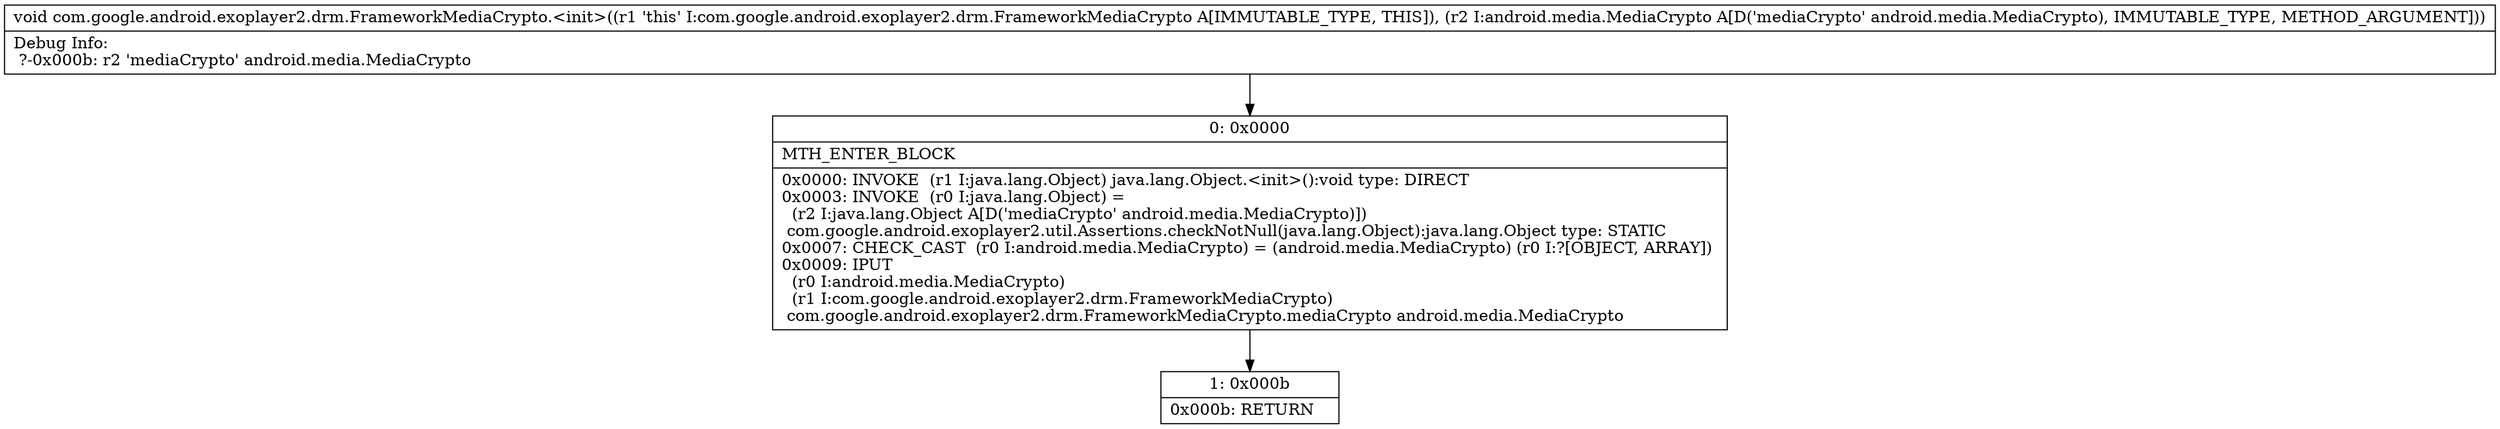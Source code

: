 digraph "CFG forcom.google.android.exoplayer2.drm.FrameworkMediaCrypto.\<init\>(Landroid\/media\/MediaCrypto;)V" {
Node_0 [shape=record,label="{0\:\ 0x0000|MTH_ENTER_BLOCK\l|0x0000: INVOKE  (r1 I:java.lang.Object) java.lang.Object.\<init\>():void type: DIRECT \l0x0003: INVOKE  (r0 I:java.lang.Object) = \l  (r2 I:java.lang.Object A[D('mediaCrypto' android.media.MediaCrypto)])\l com.google.android.exoplayer2.util.Assertions.checkNotNull(java.lang.Object):java.lang.Object type: STATIC \l0x0007: CHECK_CAST  (r0 I:android.media.MediaCrypto) = (android.media.MediaCrypto) (r0 I:?[OBJECT, ARRAY]) \l0x0009: IPUT  \l  (r0 I:android.media.MediaCrypto)\l  (r1 I:com.google.android.exoplayer2.drm.FrameworkMediaCrypto)\l com.google.android.exoplayer2.drm.FrameworkMediaCrypto.mediaCrypto android.media.MediaCrypto \l}"];
Node_1 [shape=record,label="{1\:\ 0x000b|0x000b: RETURN   \l}"];
MethodNode[shape=record,label="{void com.google.android.exoplayer2.drm.FrameworkMediaCrypto.\<init\>((r1 'this' I:com.google.android.exoplayer2.drm.FrameworkMediaCrypto A[IMMUTABLE_TYPE, THIS]), (r2 I:android.media.MediaCrypto A[D('mediaCrypto' android.media.MediaCrypto), IMMUTABLE_TYPE, METHOD_ARGUMENT]))  | Debug Info:\l  ?\-0x000b: r2 'mediaCrypto' android.media.MediaCrypto\l}"];
MethodNode -> Node_0;
Node_0 -> Node_1;
}

